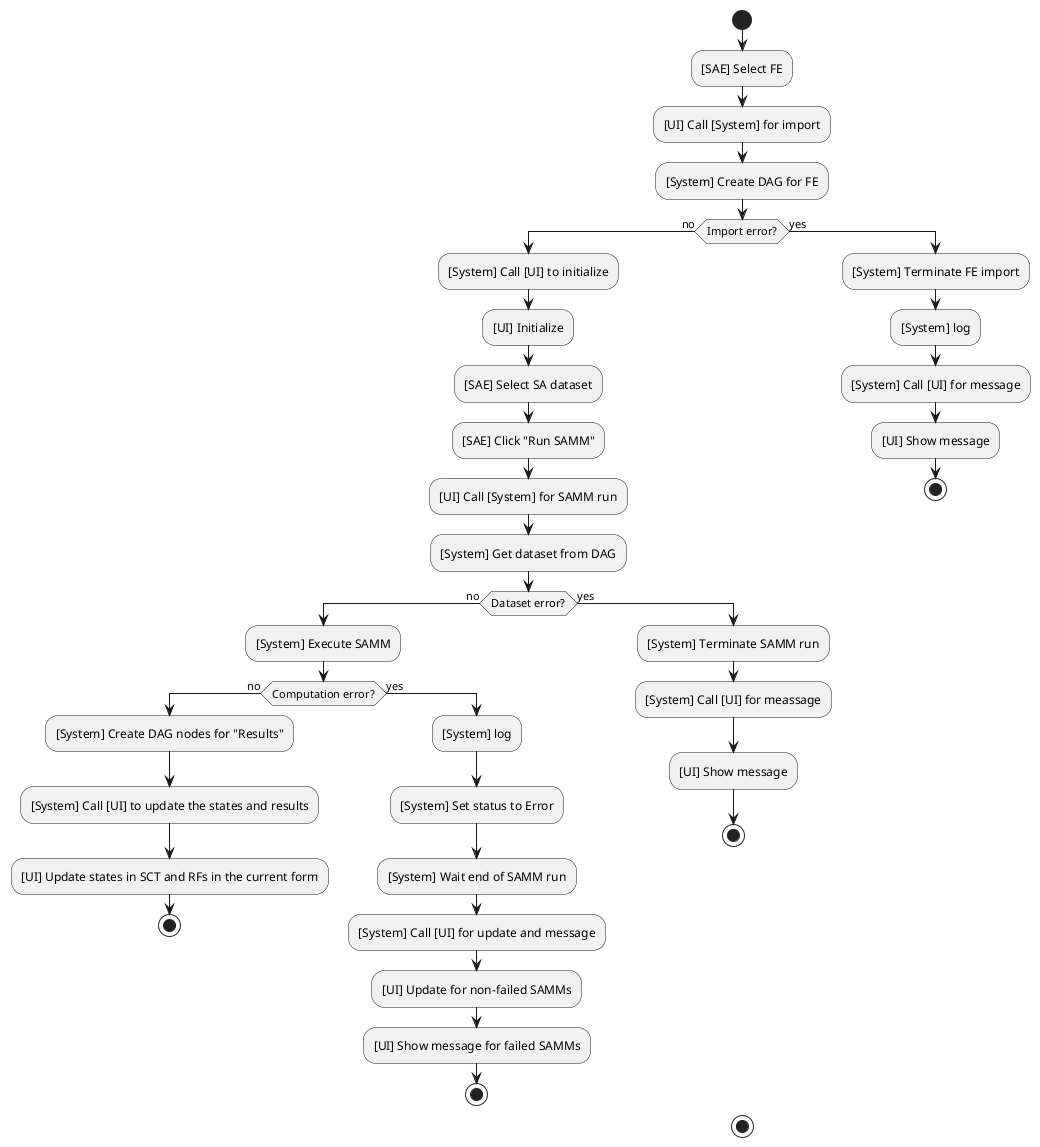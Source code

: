 @startuml UC_01

start
:[SAE] Select FE;
:[UI] Call [System] for import;
:[System] Create DAG for FE;

if (Import error?) then (no)
  :[System] Call [UI] to initialize;
  :[UI] Initialize;
  :[SAE] Select SA dataset;
  :[SAE] Click "Run SAMM";
  :[UI] Call [System] for SAMM run;
  :[System] Get dataset from DAG;

  if (Dataset error?) then (no)
    :[System] Execute SAMM;

    if (Computation error?) then (no)
      :[System] Create DAG nodes for "Results";
      :[System] Call [UI] to update the states and results;
      :[UI] Update states in SCT and RFs in the current form;
      stop
    else (yes)
      :[System] log;
      :[System] Set status to Error;
      :[System] Wait end of SAMM run;
      :[System] Call [UI] for update and message;
      :[UI] Update for non-failed SAMMs;
      :[UI] Show message for failed SAMMs;
      stop
    endif
  else (yes)
    :[System] Terminate SAMM run;
    :[System] Call [UI] for meassage;
    :[UI] Show message;
    stop
  endif
else (yes)
  :[System] Terminate FE import;
  :[System] log;
  :[System] Call [UI] for message;
  :[UI] Show message;
  stop
endif

stop

@enduml
